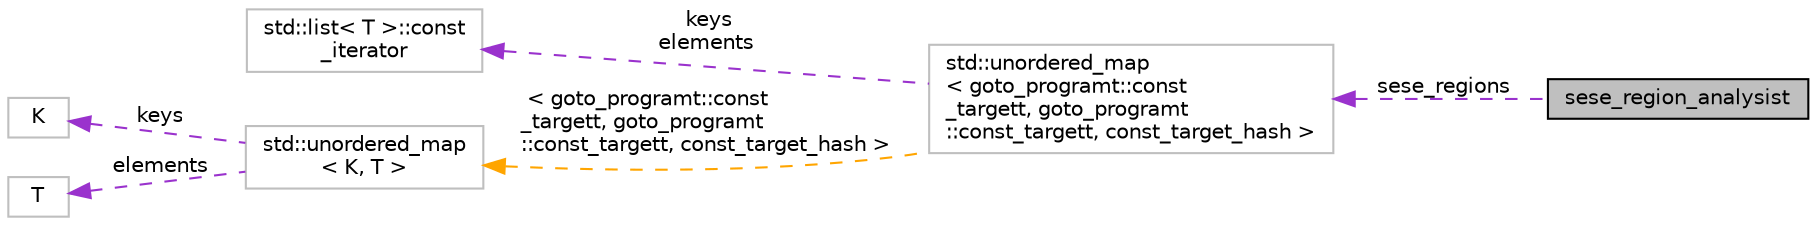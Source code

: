 digraph "sese_region_analysist"
{
 // LATEX_PDF_SIZE
  bgcolor="transparent";
  edge [fontname="Helvetica",fontsize="10",labelfontname="Helvetica",labelfontsize="10"];
  node [fontname="Helvetica",fontsize="10",shape=record];
  rankdir="LR";
  Node1 [label="sese_region_analysist",height=0.2,width=0.4,color="black", fillcolor="grey75", style="filled", fontcolor="black",tooltip=" "];
  Node2 -> Node1 [dir="back",color="darkorchid3",fontsize="10",style="dashed",label=" sese_regions" ,fontname="Helvetica"];
  Node2 [label="std::unordered_map\l\< goto_programt::const\l_targett, goto_programt\l::const_targett, const_target_hash \>",height=0.2,width=0.4,color="grey75",tooltip=" "];
  Node3 -> Node2 [dir="back",color="darkorchid3",fontsize="10",style="dashed",label=" keys\nelements" ,fontname="Helvetica"];
  Node3 [label="std::list\< T \>::const\l_iterator",height=0.2,width=0.4,color="grey75",tooltip="STL iterator class."];
  Node4 -> Node2 [dir="back",color="orange",fontsize="10",style="dashed",label=" \< goto_programt::const\l_targett, goto_programt\l::const_targett, const_target_hash \>" ,fontname="Helvetica"];
  Node4 [label="std::unordered_map\l\< K, T \>",height=0.2,width=0.4,color="grey75",tooltip="STL class."];
  Node5 -> Node4 [dir="back",color="darkorchid3",fontsize="10",style="dashed",label=" keys" ,fontname="Helvetica"];
  Node5 [label="K",height=0.2,width=0.4,color="grey75",tooltip=" "];
  Node6 -> Node4 [dir="back",color="darkorchid3",fontsize="10",style="dashed",label=" elements" ,fontname="Helvetica"];
  Node6 [label="T",height=0.2,width=0.4,color="grey75",tooltip=" "];
}
